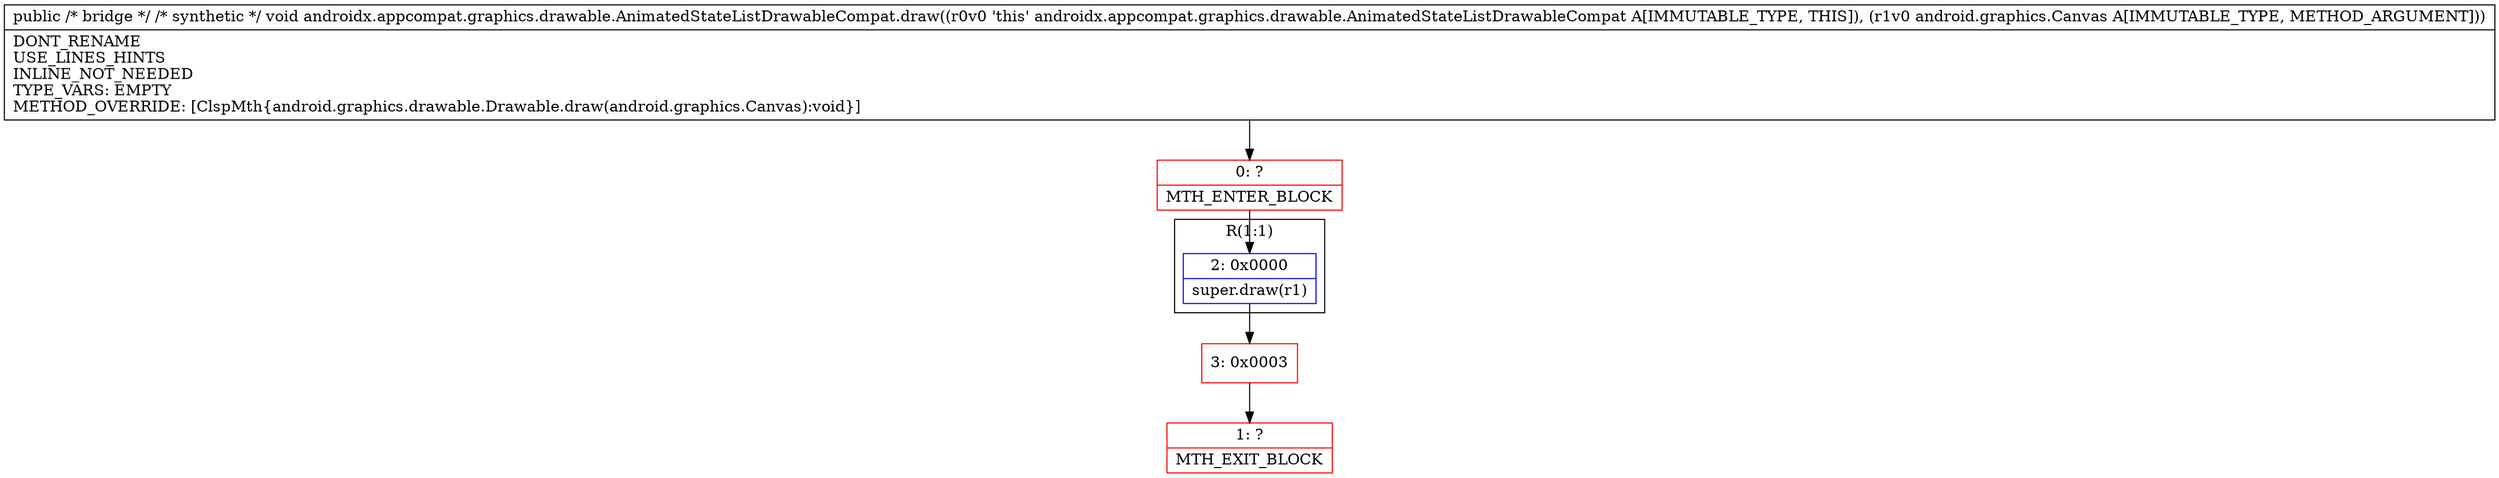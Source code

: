 digraph "CFG forandroidx.appcompat.graphics.drawable.AnimatedStateListDrawableCompat.draw(Landroid\/graphics\/Canvas;)V" {
subgraph cluster_Region_2034183010 {
label = "R(1:1)";
node [shape=record,color=blue];
Node_2 [shape=record,label="{2\:\ 0x0000|super.draw(r1)\l}"];
}
Node_0 [shape=record,color=red,label="{0\:\ ?|MTH_ENTER_BLOCK\l}"];
Node_3 [shape=record,color=red,label="{3\:\ 0x0003}"];
Node_1 [shape=record,color=red,label="{1\:\ ?|MTH_EXIT_BLOCK\l}"];
MethodNode[shape=record,label="{public \/* bridge *\/ \/* synthetic *\/ void androidx.appcompat.graphics.drawable.AnimatedStateListDrawableCompat.draw((r0v0 'this' androidx.appcompat.graphics.drawable.AnimatedStateListDrawableCompat A[IMMUTABLE_TYPE, THIS]), (r1v0 android.graphics.Canvas A[IMMUTABLE_TYPE, METHOD_ARGUMENT]))  | DONT_RENAME\lUSE_LINES_HINTS\lINLINE_NOT_NEEDED\lTYPE_VARS: EMPTY\lMETHOD_OVERRIDE: [ClspMth\{android.graphics.drawable.Drawable.draw(android.graphics.Canvas):void\}]\l}"];
MethodNode -> Node_0;Node_2 -> Node_3;
Node_0 -> Node_2;
Node_3 -> Node_1;
}

